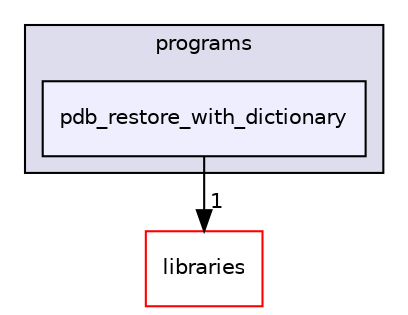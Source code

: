 digraph "xmipp/legacy/applications/programs/pdb_restore_with_dictionary" {
  compound=true
  node [ fontsize="10", fontname="Helvetica"];
  edge [ labelfontsize="10", labelfontname="Helvetica"];
  subgraph clusterdir_a205c211814f26c7bbd02dbfc70fcda8 {
    graph [ bgcolor="#ddddee", pencolor="black", label="programs" fontname="Helvetica", fontsize="10", URL="dir_a205c211814f26c7bbd02dbfc70fcda8.html"]
  dir_b63b05545d96a953a7b459442e658922 [shape=box, label="pdb_restore_with_dictionary", style="filled", fillcolor="#eeeeff", pencolor="black", URL="dir_b63b05545d96a953a7b459442e658922.html"];
  }
  dir_ec5db26cfb72886407809adaaec84b8a [shape=box label="libraries" fillcolor="white" style="filled" color="red" URL="dir_ec5db26cfb72886407809adaaec84b8a.html"];
  dir_b63b05545d96a953a7b459442e658922->dir_ec5db26cfb72886407809adaaec84b8a [headlabel="1", labeldistance=1.5 headhref="dir_000301_000324.html"];
}
